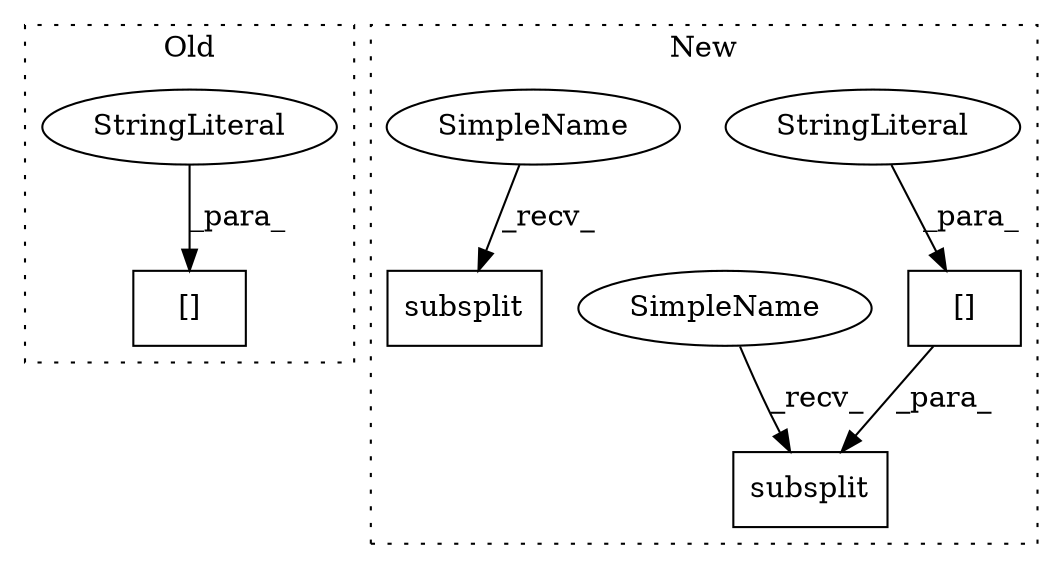 digraph G {
subgraph cluster0 {
1 [label="[]" a="2" s="7212,7273" l="43,1" shape="box"];
3 [label="StringLiteral" a="45" s="7255" l="18" shape="ellipse"];
label = "Old";
style="dotted";
}
subgraph cluster1 {
2 [label="subsplit" a="32" s="11417,11484" l="9,1" shape="box"];
4 [label="[]" a="2" s="11426,11483" l="39,1" shape="box"];
5 [label="StringLiteral" a="45" s="11465" l="18" shape="ellipse"];
6 [label="subsplit" a="32" s="11231,11298" l="9,1" shape="box"];
7 [label="SimpleName" a="42" s="11411" l="5" shape="ellipse"];
8 [label="SimpleName" a="42" s="11225" l="5" shape="ellipse"];
label = "New";
style="dotted";
}
3 -> 1 [label="_para_"];
4 -> 2 [label="_para_"];
5 -> 4 [label="_para_"];
7 -> 2 [label="_recv_"];
8 -> 6 [label="_recv_"];
}